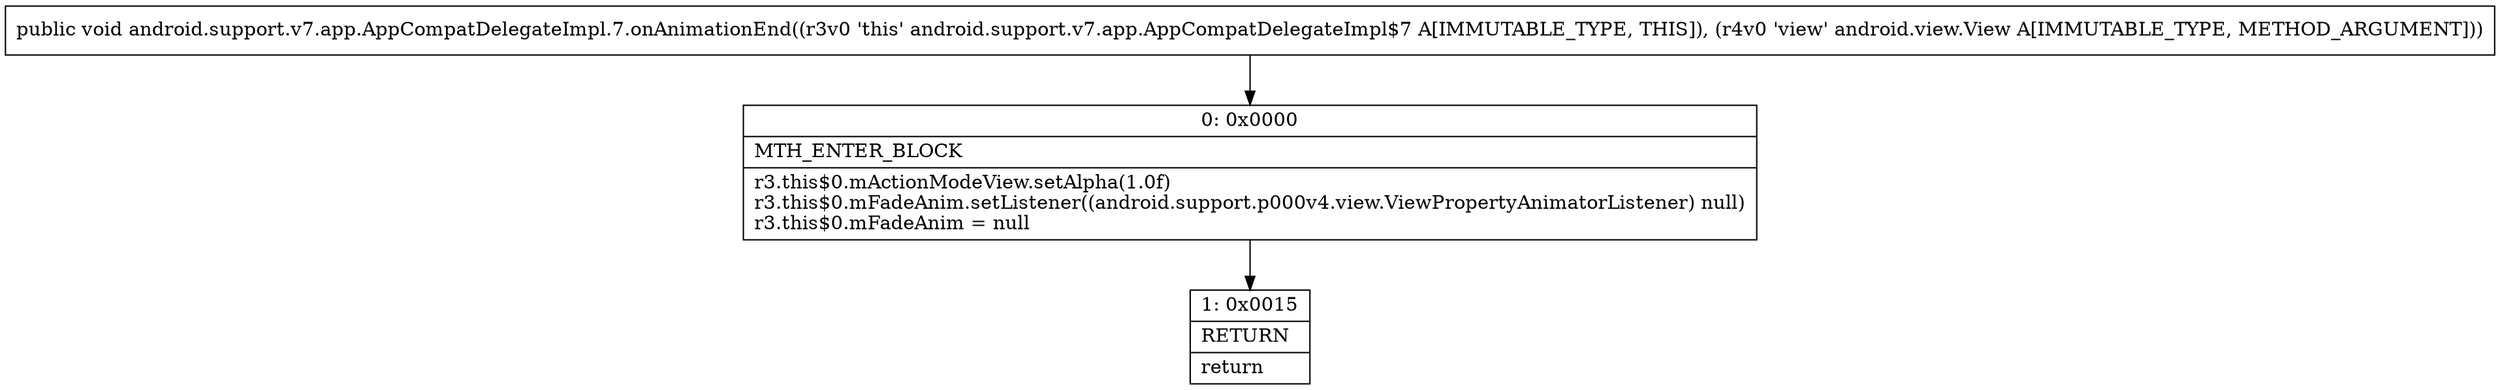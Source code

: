 digraph "CFG forandroid.support.v7.app.AppCompatDelegateImpl.7.onAnimationEnd(Landroid\/view\/View;)V" {
Node_0 [shape=record,label="{0\:\ 0x0000|MTH_ENTER_BLOCK\l|r3.this$0.mActionModeView.setAlpha(1.0f)\lr3.this$0.mFadeAnim.setListener((android.support.p000v4.view.ViewPropertyAnimatorListener) null)\lr3.this$0.mFadeAnim = null\l}"];
Node_1 [shape=record,label="{1\:\ 0x0015|RETURN\l|return\l}"];
MethodNode[shape=record,label="{public void android.support.v7.app.AppCompatDelegateImpl.7.onAnimationEnd((r3v0 'this' android.support.v7.app.AppCompatDelegateImpl$7 A[IMMUTABLE_TYPE, THIS]), (r4v0 'view' android.view.View A[IMMUTABLE_TYPE, METHOD_ARGUMENT])) }"];
MethodNode -> Node_0;
Node_0 -> Node_1;
}

